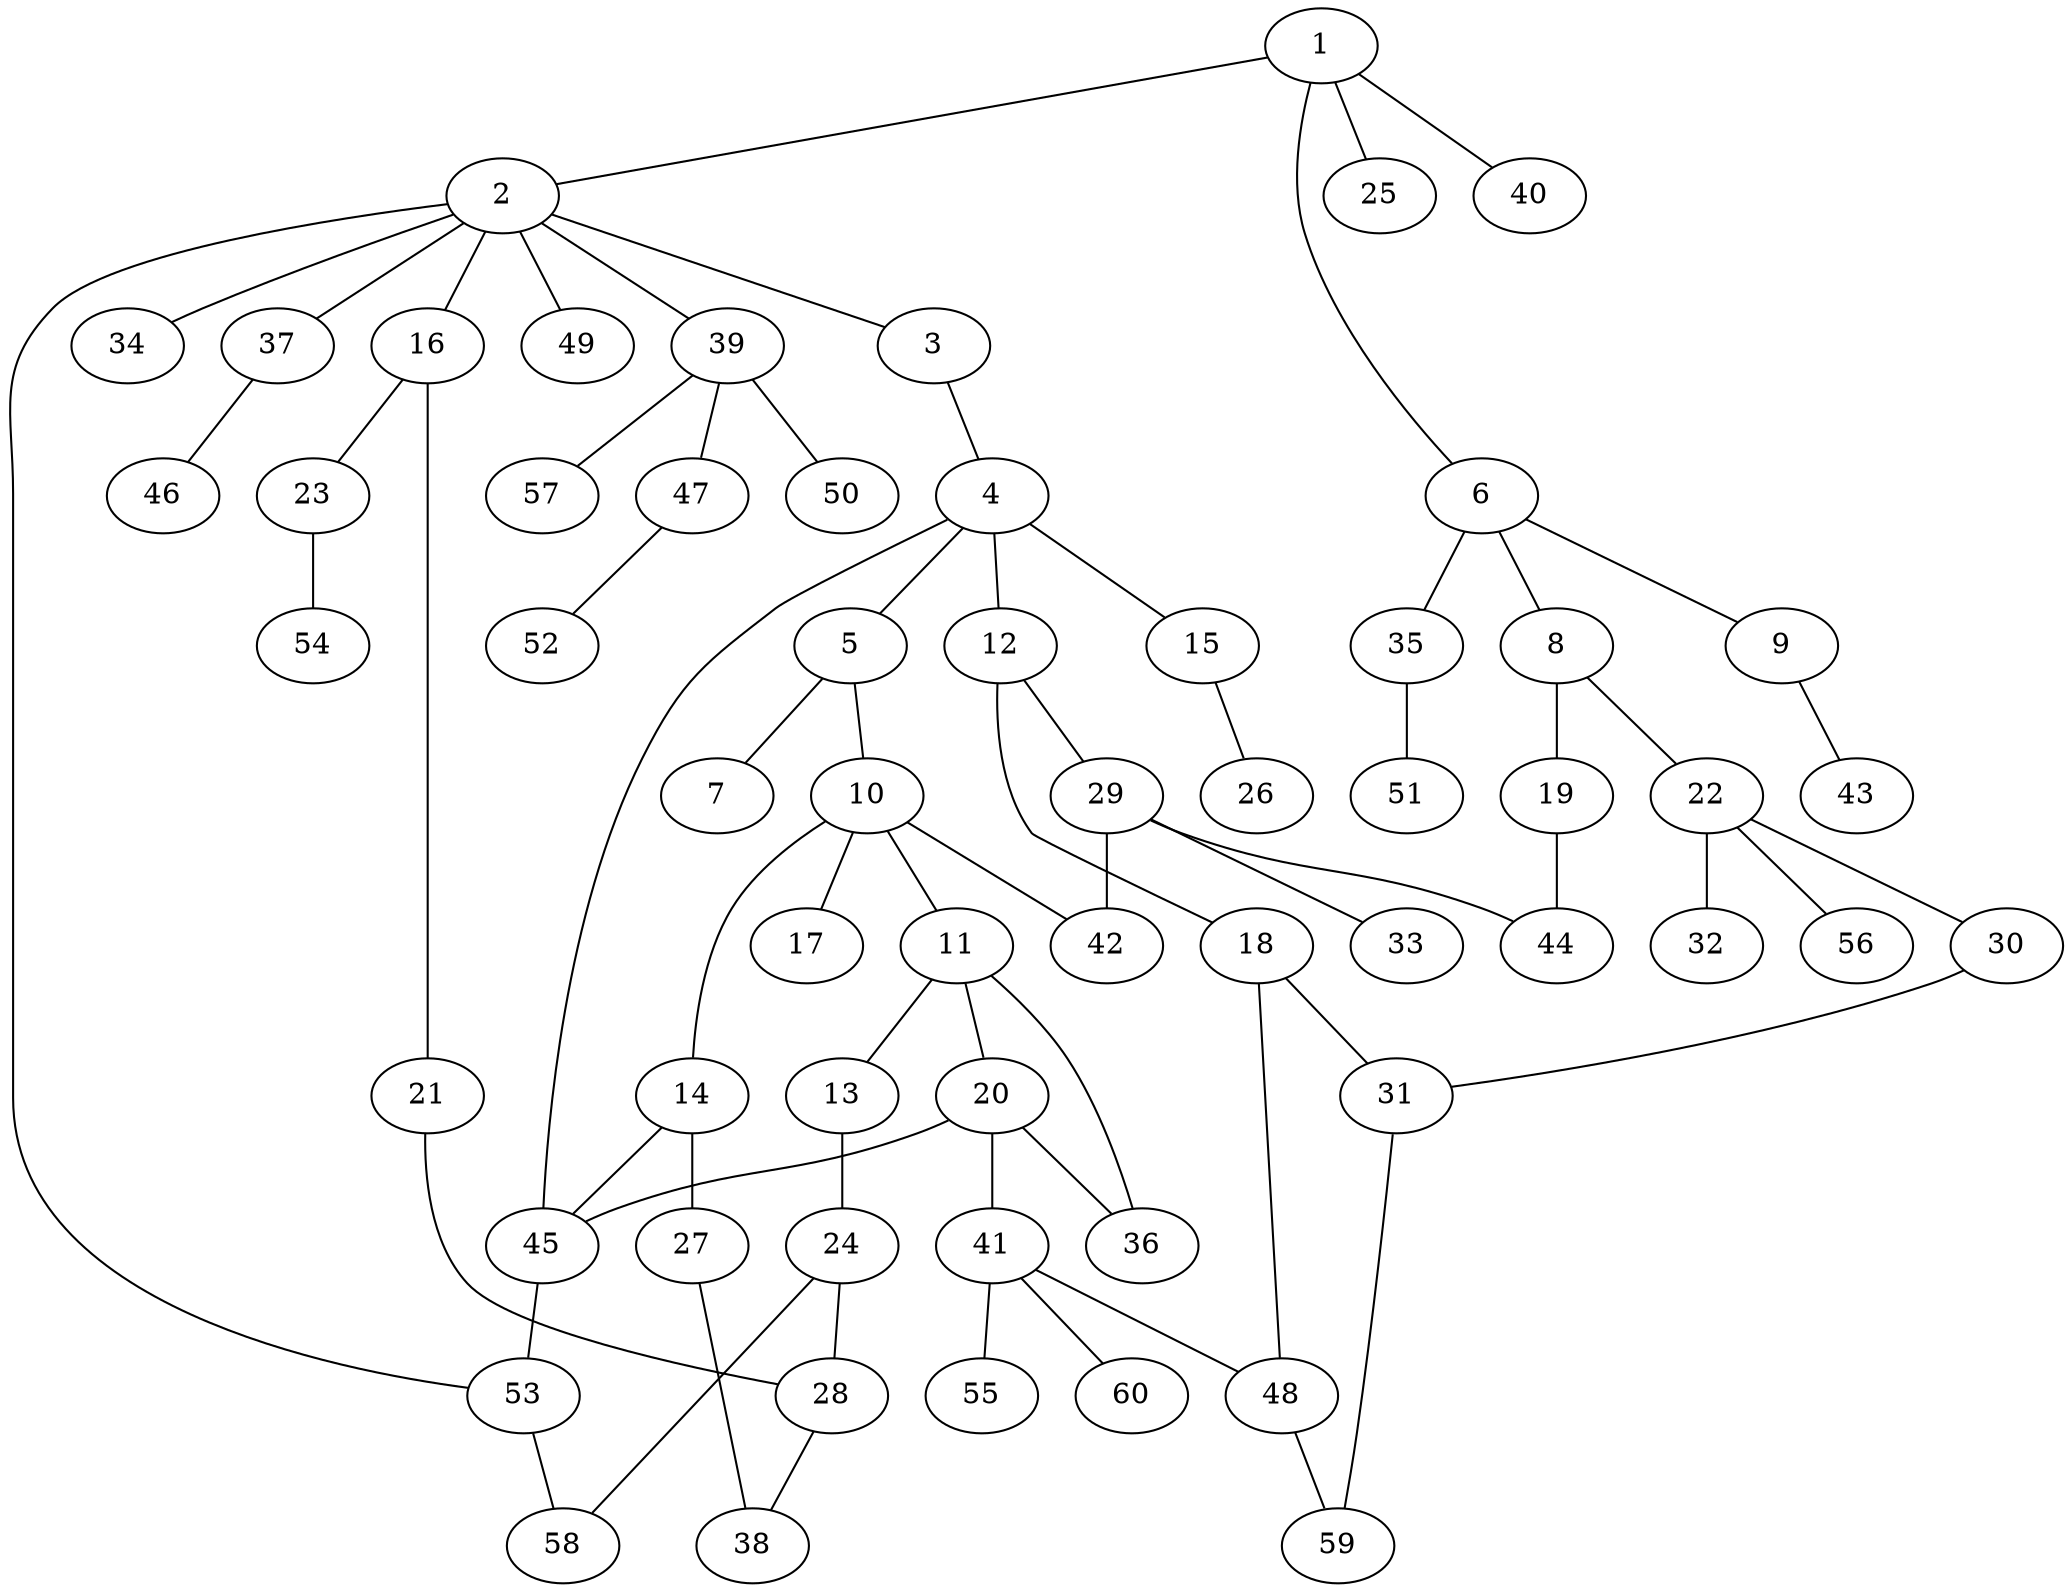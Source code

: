 graph graphname {1--2
1--6
1--25
1--40
2--3
2--16
2--34
2--37
2--39
2--49
2--53
3--4
4--5
4--12
4--15
4--45
5--7
5--10
6--8
6--9
6--35
8--19
8--22
9--43
10--11
10--14
10--17
10--42
11--13
11--20
11--36
12--18
12--29
13--24
14--27
14--45
15--26
16--21
16--23
18--31
18--48
19--44
20--36
20--41
20--45
21--28
22--30
22--32
22--56
23--54
24--28
24--58
27--38
28--38
29--33
29--42
29--44
30--31
31--59
35--51
37--46
39--47
39--50
39--57
41--48
41--55
41--60
45--53
47--52
48--59
53--58
}